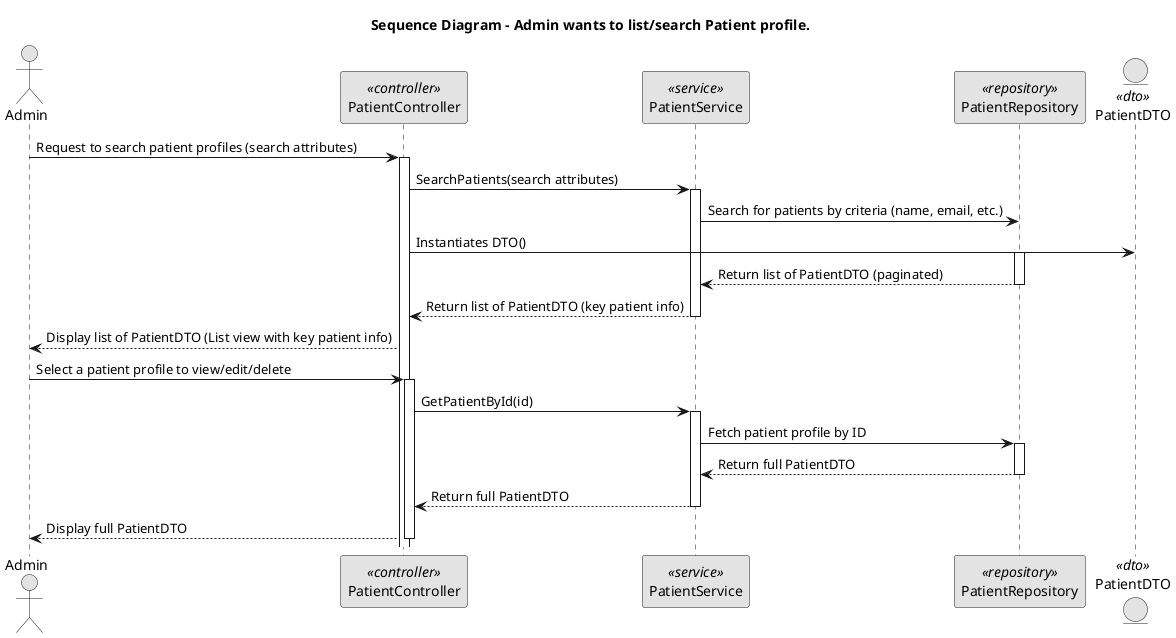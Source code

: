 @startuml
skinparam monochrome true
skinparam packageStyle rectangle
skinparam shadowing false

title Sequence Diagram - Admin wants to list/search Patient profile.

actor "Admin" as Admin
participant "PatientController" as Controller <<controller>>
participant "PatientService" as Service <<service>>
participant "PatientRepository" as Repo <<repository>>
entity "PatientDTO" as PatientDTO <<dto>>

Admin -> Controller: Request to search patient profiles (search attributes)
activate Controller

    Controller -> Service: SearchPatients(search attributes)
    activate Service

        Service -> Repo: Search for patients by criteria (name, email, etc.)
        Controller -> PatientDTO : Instantiates DTO()
        activate Repo
        Repo --> Service: Return list of PatientDTO (paginated)
        deactivate Repo

    Service --> Controller: Return list of PatientDTO (key patient info)
    deactivate Service

Controller --> Admin: Display list of PatientDTO (List view with key patient info)

Admin -> Controller: Select a patient profile to view/edit/delete
activate Controller

    Controller -> Service: GetPatientById(id)
    activate Service

        Service -> Repo: Fetch patient profile by ID
        activate Repo
        Repo --> Service: Return full PatientDTO
        deactivate Repo

    Service --> Controller: Return full PatientDTO
    deactivate Service

Controller --> Admin: Display full PatientDTO
deactivate Controller

@enduml
